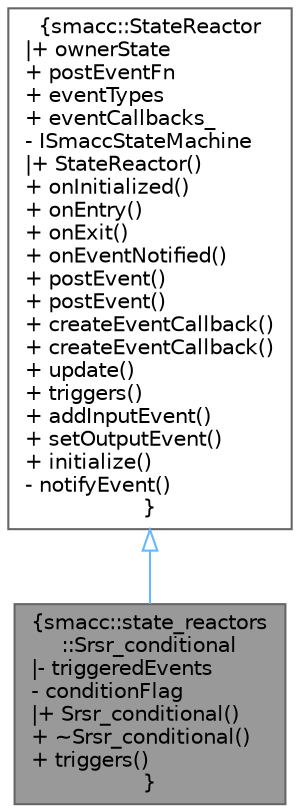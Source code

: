 digraph "smacc::state_reactors::Srsr_conditional"
{
 // LATEX_PDF_SIZE
  bgcolor="transparent";
  edge [fontname=Helvetica,fontsize=10,labelfontname=Helvetica,labelfontsize=10];
  node [fontname=Helvetica,fontsize=10,shape=box,height=0.2,width=0.4];
  Node1 [label="{smacc::state_reactors\l::Srsr_conditional\n|- triggeredEvents\l- conditionFlag\l|+ Srsr_conditional()\l+ ~Srsr_conditional()\l+ triggers()\l}",height=0.2,width=0.4,color="gray40", fillcolor="grey60", style="filled", fontcolor="black",tooltip=" "];
  Node2 -> Node1 [dir="back",color="steelblue1",style="solid",arrowtail="onormal"];
  Node2 [label="{smacc::StateReactor\n|+ ownerState\l+ postEventFn\l+ eventTypes\l+ eventCallbacks_\l- ISmaccStateMachine\l|+ StateReactor()\l+ onInitialized()\l+ onEntry()\l+ onExit()\l+ onEventNotified()\l+ postEvent()\l+ postEvent()\l+ createEventCallback()\l+ createEventCallback()\l+ update()\l+ triggers()\l+ addInputEvent()\l+ setOutputEvent()\l+ initialize()\l- notifyEvent()\l}",height=0.2,width=0.4,color="gray40", fillcolor="white", style="filled",URL="$classsmacc_1_1StateReactor.html",tooltip=" "];
}
